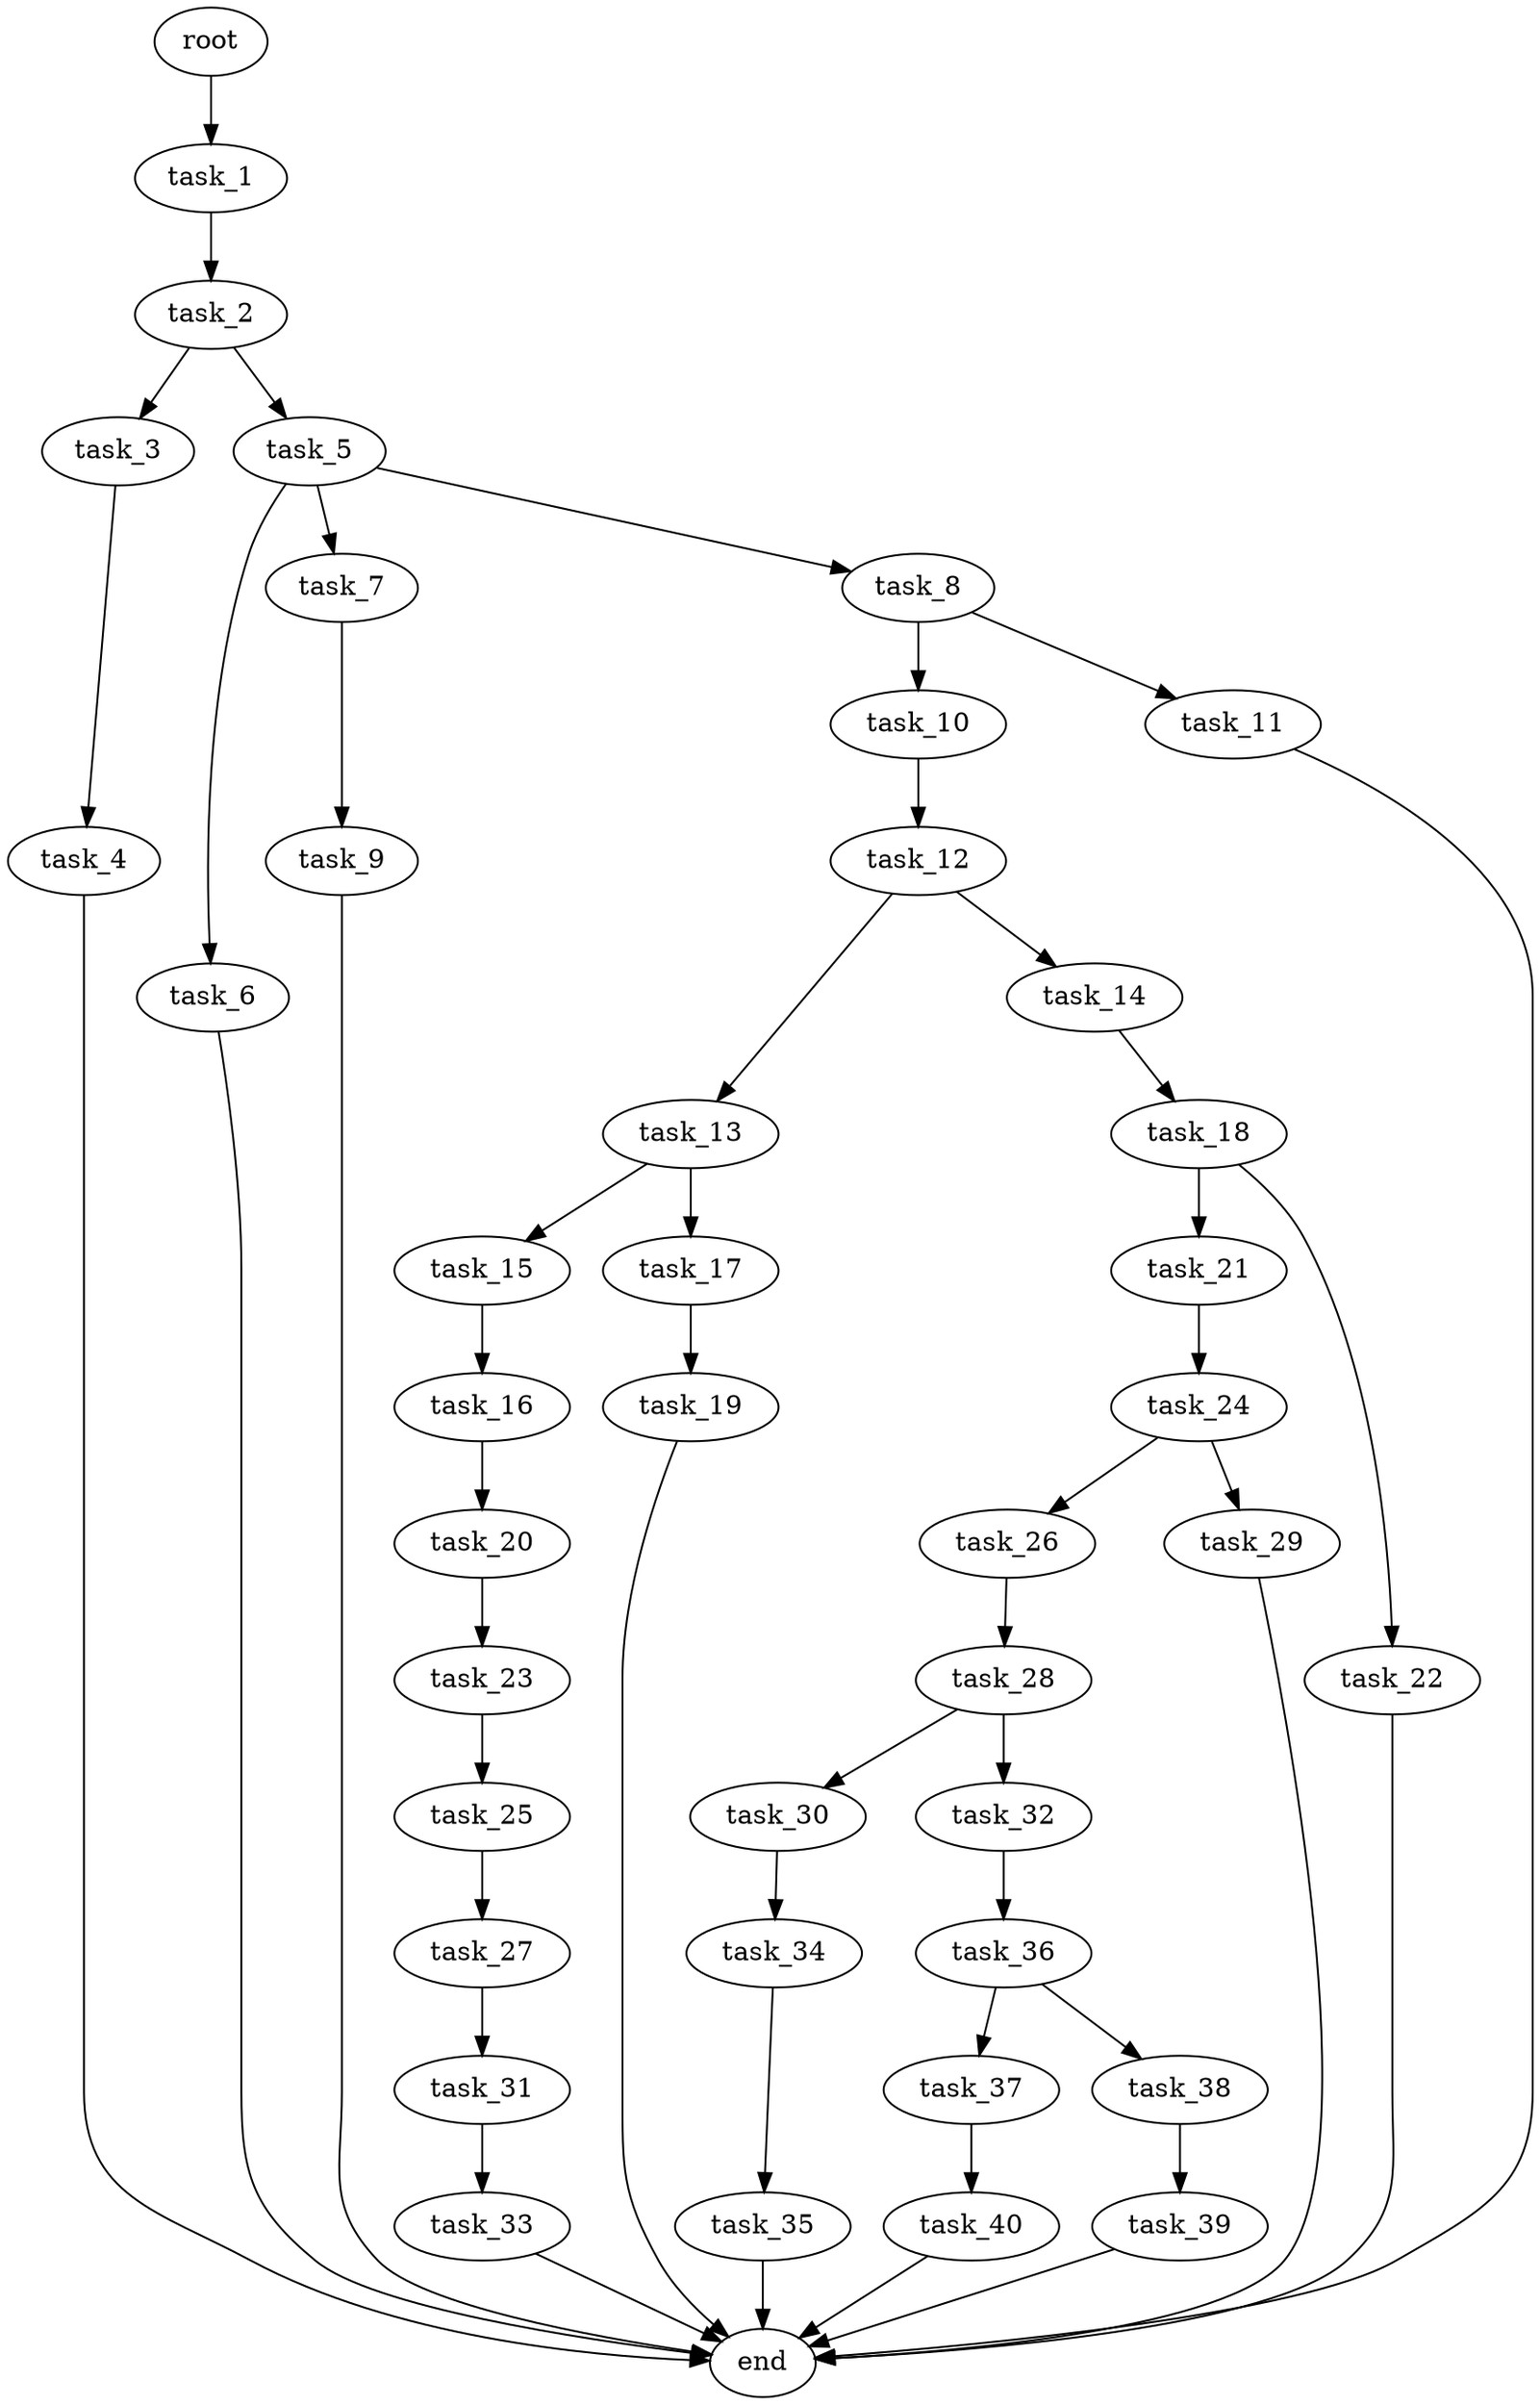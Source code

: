 digraph G {
  root [size="0.000000e+00"];
  task_1 [size="4.055995e+09"];
  task_2 [size="4.964374e+09"];
  task_3 [size="9.142151e+09"];
  task_4 [size="6.398747e+09"];
  task_5 [size="3.686292e+09"];
  task_6 [size="8.930532e+09"];
  task_7 [size="3.083285e+09"];
  task_8 [size="6.497590e+08"];
  task_9 [size="4.428680e+09"];
  task_10 [size="6.771008e+09"];
  task_11 [size="9.980397e+09"];
  task_12 [size="3.720326e+09"];
  task_13 [size="4.252276e+09"];
  task_14 [size="1.725653e+09"];
  task_15 [size="2.461729e+09"];
  task_16 [size="4.796235e+09"];
  task_17 [size="1.065144e+09"];
  task_18 [size="8.367865e+09"];
  task_19 [size="2.511744e+09"];
  task_20 [size="4.342415e+09"];
  task_21 [size="1.106492e+09"];
  task_22 [size="5.549859e+09"];
  task_23 [size="7.691800e+09"];
  task_24 [size="7.972793e+09"];
  task_25 [size="5.142316e+09"];
  task_26 [size="3.882652e+08"];
  task_27 [size="2.674275e+08"];
  task_28 [size="9.114767e+09"];
  task_29 [size="7.925507e+09"];
  task_30 [size="5.538880e+09"];
  task_31 [size="1.004672e+09"];
  task_32 [size="3.986985e+09"];
  task_33 [size="7.634679e+09"];
  task_34 [size="9.007169e+08"];
  task_35 [size="1.619582e+09"];
  task_36 [size="5.163283e+09"];
  task_37 [size="5.444182e+09"];
  task_38 [size="5.169002e+09"];
  task_39 [size="8.123549e+09"];
  task_40 [size="6.702275e+09"];
  end [size="0.000000e+00"];

  root -> task_1 [size="1.000000e-12"];
  task_1 -> task_2 [size="4.964374e+08"];
  task_2 -> task_3 [size="9.142151e+08"];
  task_2 -> task_5 [size="3.686292e+08"];
  task_3 -> task_4 [size="6.398747e+08"];
  task_4 -> end [size="1.000000e-12"];
  task_5 -> task_6 [size="8.930532e+08"];
  task_5 -> task_7 [size="3.083285e+08"];
  task_5 -> task_8 [size="6.497590e+07"];
  task_6 -> end [size="1.000000e-12"];
  task_7 -> task_9 [size="4.428680e+08"];
  task_8 -> task_10 [size="6.771008e+08"];
  task_8 -> task_11 [size="9.980397e+08"];
  task_9 -> end [size="1.000000e-12"];
  task_10 -> task_12 [size="3.720326e+08"];
  task_11 -> end [size="1.000000e-12"];
  task_12 -> task_13 [size="4.252276e+08"];
  task_12 -> task_14 [size="1.725653e+08"];
  task_13 -> task_15 [size="2.461729e+08"];
  task_13 -> task_17 [size="1.065144e+08"];
  task_14 -> task_18 [size="8.367865e+08"];
  task_15 -> task_16 [size="4.796235e+08"];
  task_16 -> task_20 [size="4.342415e+08"];
  task_17 -> task_19 [size="2.511744e+08"];
  task_18 -> task_21 [size="1.106492e+08"];
  task_18 -> task_22 [size="5.549859e+08"];
  task_19 -> end [size="1.000000e-12"];
  task_20 -> task_23 [size="7.691800e+08"];
  task_21 -> task_24 [size="7.972793e+08"];
  task_22 -> end [size="1.000000e-12"];
  task_23 -> task_25 [size="5.142316e+08"];
  task_24 -> task_26 [size="3.882652e+07"];
  task_24 -> task_29 [size="7.925507e+08"];
  task_25 -> task_27 [size="2.674275e+07"];
  task_26 -> task_28 [size="9.114767e+08"];
  task_27 -> task_31 [size="1.004672e+08"];
  task_28 -> task_30 [size="5.538880e+08"];
  task_28 -> task_32 [size="3.986985e+08"];
  task_29 -> end [size="1.000000e-12"];
  task_30 -> task_34 [size="9.007169e+07"];
  task_31 -> task_33 [size="7.634679e+08"];
  task_32 -> task_36 [size="5.163283e+08"];
  task_33 -> end [size="1.000000e-12"];
  task_34 -> task_35 [size="1.619582e+08"];
  task_35 -> end [size="1.000000e-12"];
  task_36 -> task_37 [size="5.444182e+08"];
  task_36 -> task_38 [size="5.169002e+08"];
  task_37 -> task_40 [size="6.702275e+08"];
  task_38 -> task_39 [size="8.123549e+08"];
  task_39 -> end [size="1.000000e-12"];
  task_40 -> end [size="1.000000e-12"];
}
